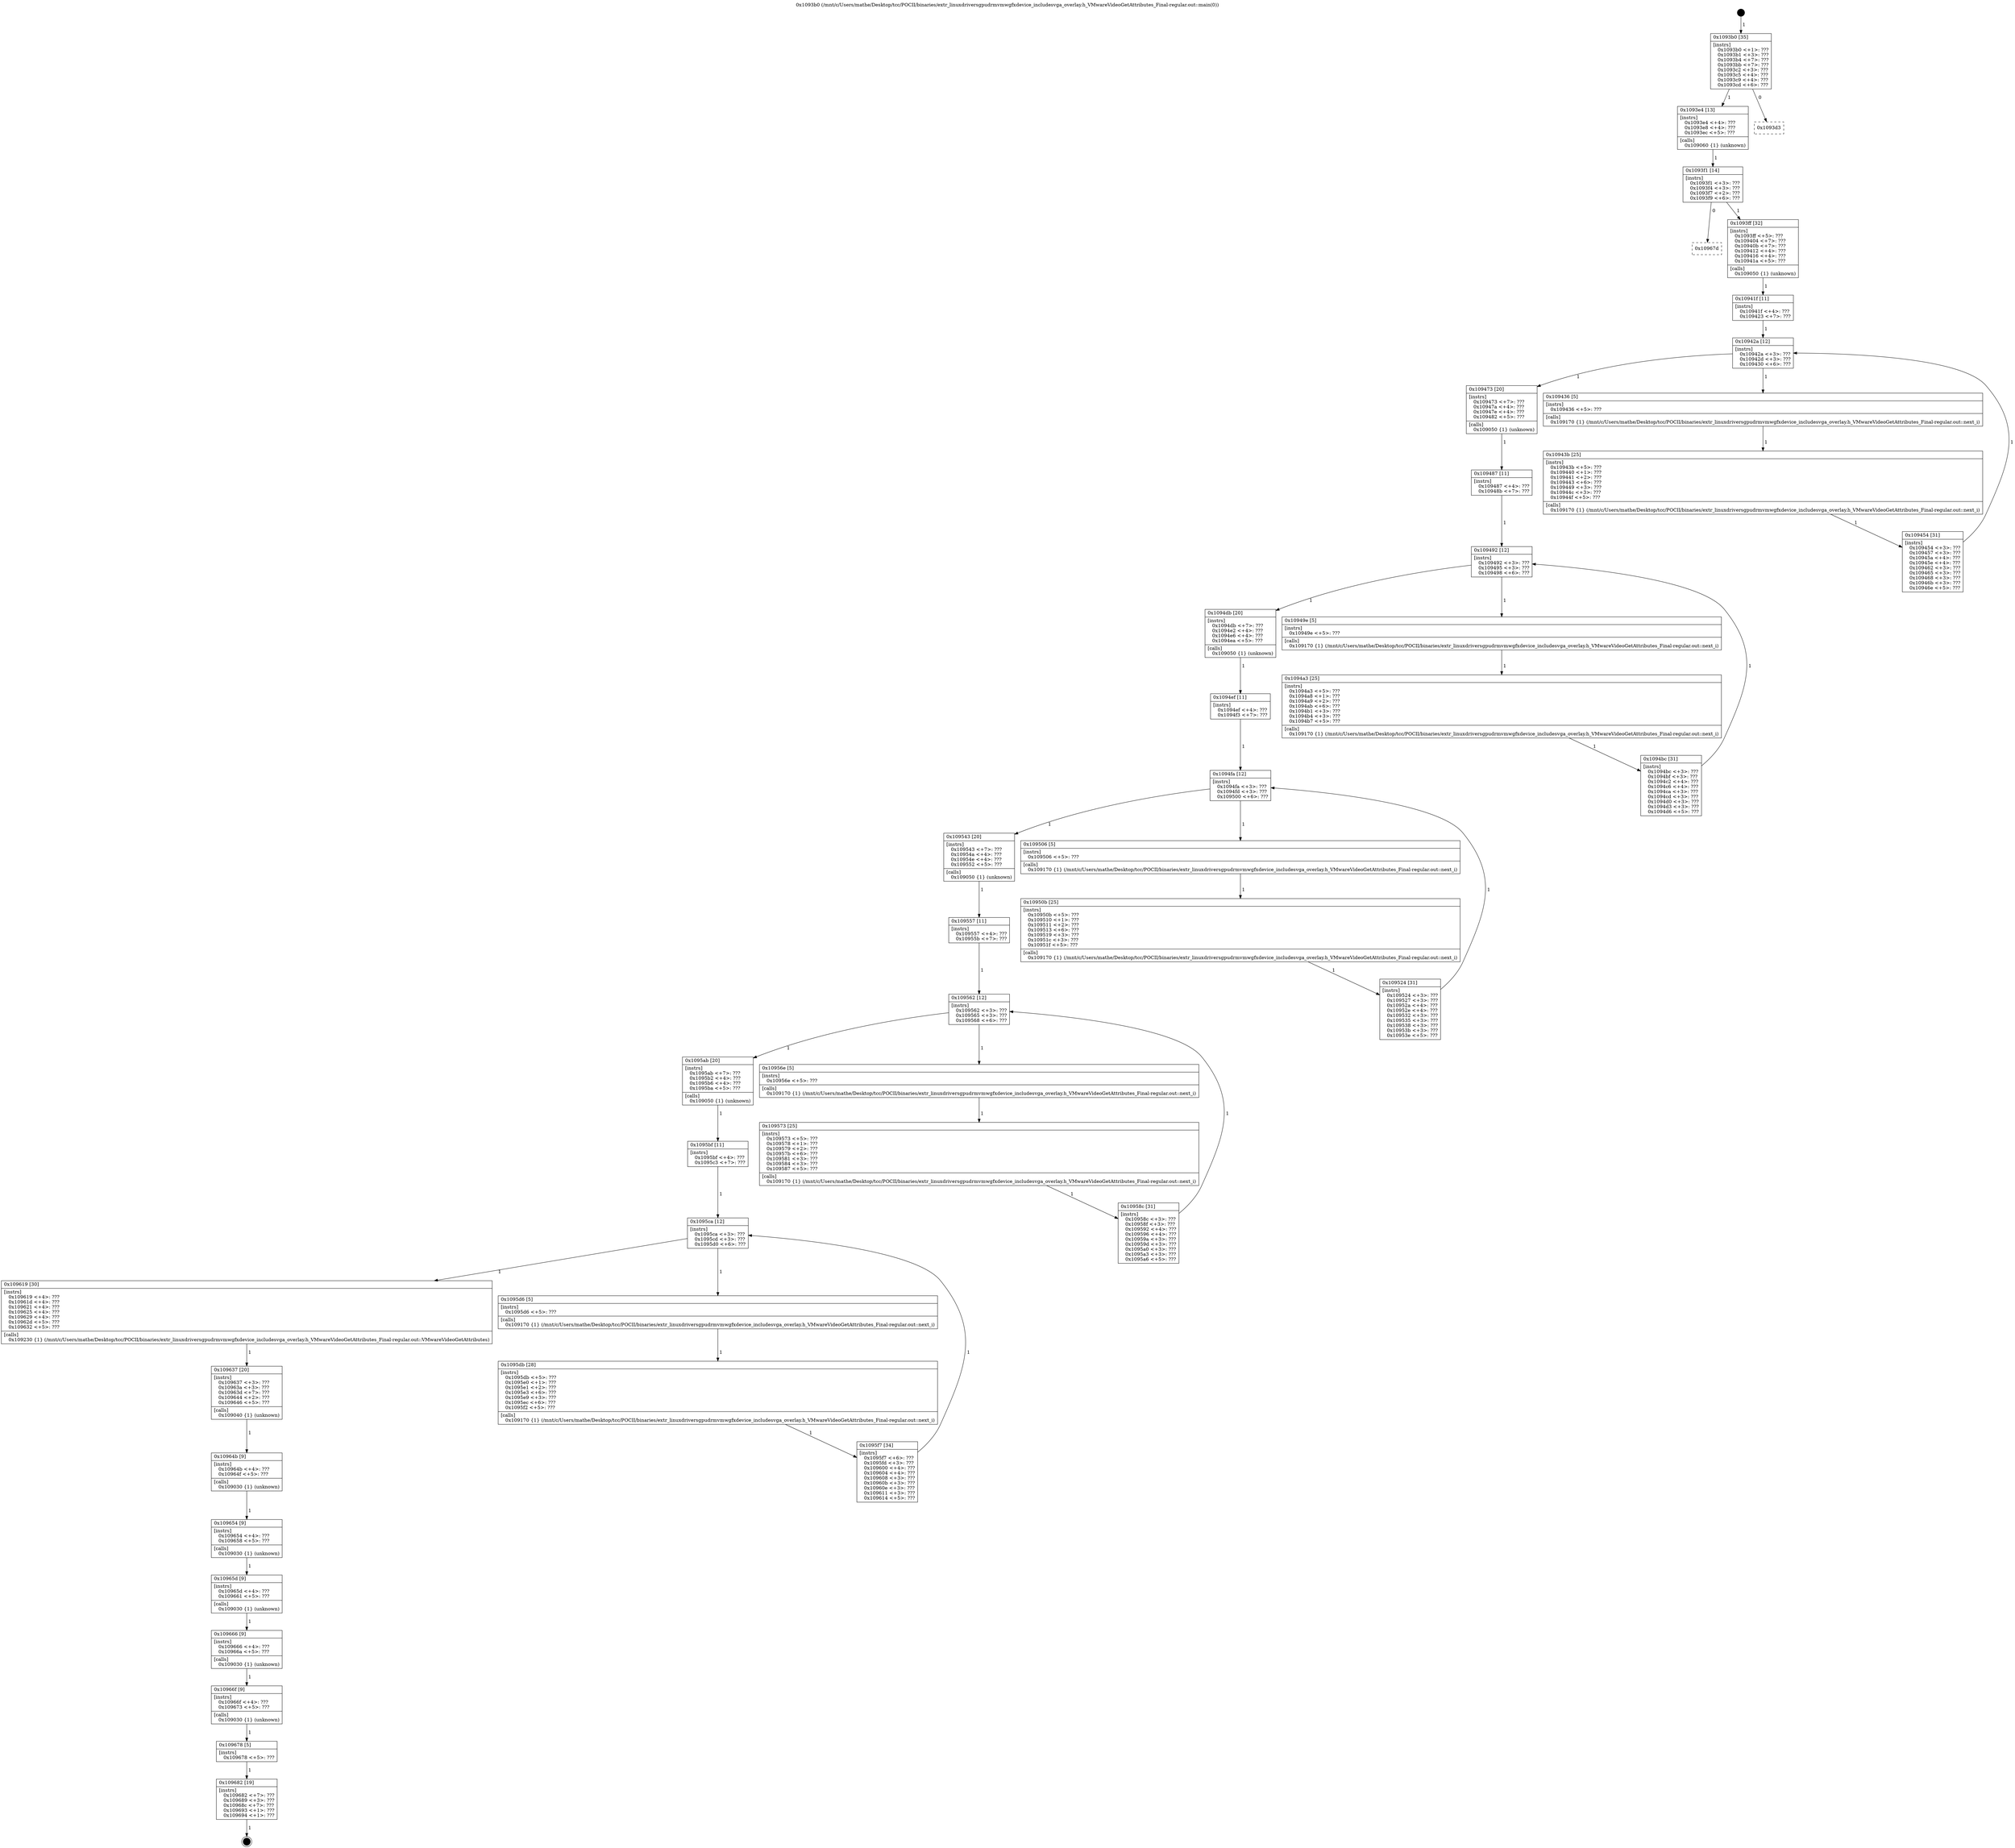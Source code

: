 digraph "0x1093b0" {
  label = "0x1093b0 (/mnt/c/Users/mathe/Desktop/tcc/POCII/binaries/extr_linuxdriversgpudrmvmwgfxdevice_includesvga_overlay.h_VMwareVideoGetAttributes_Final-regular.out::main(0))"
  labelloc = "t"
  node[shape=record]

  Entry [label="",width=0.3,height=0.3,shape=circle,fillcolor=black,style=filled]
  "0x1093b0" [label="{
     0x1093b0 [35]\l
     | [instrs]\l
     &nbsp;&nbsp;0x1093b0 \<+1\>: ???\l
     &nbsp;&nbsp;0x1093b1 \<+3\>: ???\l
     &nbsp;&nbsp;0x1093b4 \<+7\>: ???\l
     &nbsp;&nbsp;0x1093bb \<+7\>: ???\l
     &nbsp;&nbsp;0x1093c2 \<+3\>: ???\l
     &nbsp;&nbsp;0x1093c5 \<+4\>: ???\l
     &nbsp;&nbsp;0x1093c9 \<+4\>: ???\l
     &nbsp;&nbsp;0x1093cd \<+6\>: ???\l
  }"]
  "0x1093e4" [label="{
     0x1093e4 [13]\l
     | [instrs]\l
     &nbsp;&nbsp;0x1093e4 \<+4\>: ???\l
     &nbsp;&nbsp;0x1093e8 \<+4\>: ???\l
     &nbsp;&nbsp;0x1093ec \<+5\>: ???\l
     | [calls]\l
     &nbsp;&nbsp;0x109060 \{1\} (unknown)\l
  }"]
  "0x1093d3" [label="{
     0x1093d3\l
  }", style=dashed]
  "0x1093f1" [label="{
     0x1093f1 [14]\l
     | [instrs]\l
     &nbsp;&nbsp;0x1093f1 \<+3\>: ???\l
     &nbsp;&nbsp;0x1093f4 \<+3\>: ???\l
     &nbsp;&nbsp;0x1093f7 \<+2\>: ???\l
     &nbsp;&nbsp;0x1093f9 \<+6\>: ???\l
  }"]
  "0x10967d" [label="{
     0x10967d\l
  }", style=dashed]
  "0x1093ff" [label="{
     0x1093ff [32]\l
     | [instrs]\l
     &nbsp;&nbsp;0x1093ff \<+5\>: ???\l
     &nbsp;&nbsp;0x109404 \<+7\>: ???\l
     &nbsp;&nbsp;0x10940b \<+7\>: ???\l
     &nbsp;&nbsp;0x109412 \<+4\>: ???\l
     &nbsp;&nbsp;0x109416 \<+4\>: ???\l
     &nbsp;&nbsp;0x10941a \<+5\>: ???\l
     | [calls]\l
     &nbsp;&nbsp;0x109050 \{1\} (unknown)\l
  }"]
  Exit [label="",width=0.3,height=0.3,shape=circle,fillcolor=black,style=filled,peripheries=2]
  "0x10942a" [label="{
     0x10942a [12]\l
     | [instrs]\l
     &nbsp;&nbsp;0x10942a \<+3\>: ???\l
     &nbsp;&nbsp;0x10942d \<+3\>: ???\l
     &nbsp;&nbsp;0x109430 \<+6\>: ???\l
  }"]
  "0x109473" [label="{
     0x109473 [20]\l
     | [instrs]\l
     &nbsp;&nbsp;0x109473 \<+7\>: ???\l
     &nbsp;&nbsp;0x10947a \<+4\>: ???\l
     &nbsp;&nbsp;0x10947e \<+4\>: ???\l
     &nbsp;&nbsp;0x109482 \<+5\>: ???\l
     | [calls]\l
     &nbsp;&nbsp;0x109050 \{1\} (unknown)\l
  }"]
  "0x109436" [label="{
     0x109436 [5]\l
     | [instrs]\l
     &nbsp;&nbsp;0x109436 \<+5\>: ???\l
     | [calls]\l
     &nbsp;&nbsp;0x109170 \{1\} (/mnt/c/Users/mathe/Desktop/tcc/POCII/binaries/extr_linuxdriversgpudrmvmwgfxdevice_includesvga_overlay.h_VMwareVideoGetAttributes_Final-regular.out::next_i)\l
  }"]
  "0x10943b" [label="{
     0x10943b [25]\l
     | [instrs]\l
     &nbsp;&nbsp;0x10943b \<+5\>: ???\l
     &nbsp;&nbsp;0x109440 \<+1\>: ???\l
     &nbsp;&nbsp;0x109441 \<+2\>: ???\l
     &nbsp;&nbsp;0x109443 \<+6\>: ???\l
     &nbsp;&nbsp;0x109449 \<+3\>: ???\l
     &nbsp;&nbsp;0x10944c \<+3\>: ???\l
     &nbsp;&nbsp;0x10944f \<+5\>: ???\l
     | [calls]\l
     &nbsp;&nbsp;0x109170 \{1\} (/mnt/c/Users/mathe/Desktop/tcc/POCII/binaries/extr_linuxdriversgpudrmvmwgfxdevice_includesvga_overlay.h_VMwareVideoGetAttributes_Final-regular.out::next_i)\l
  }"]
  "0x109454" [label="{
     0x109454 [31]\l
     | [instrs]\l
     &nbsp;&nbsp;0x109454 \<+3\>: ???\l
     &nbsp;&nbsp;0x109457 \<+3\>: ???\l
     &nbsp;&nbsp;0x10945a \<+4\>: ???\l
     &nbsp;&nbsp;0x10945e \<+4\>: ???\l
     &nbsp;&nbsp;0x109462 \<+3\>: ???\l
     &nbsp;&nbsp;0x109465 \<+3\>: ???\l
     &nbsp;&nbsp;0x109468 \<+3\>: ???\l
     &nbsp;&nbsp;0x10946b \<+3\>: ???\l
     &nbsp;&nbsp;0x10946e \<+5\>: ???\l
  }"]
  "0x10941f" [label="{
     0x10941f [11]\l
     | [instrs]\l
     &nbsp;&nbsp;0x10941f \<+4\>: ???\l
     &nbsp;&nbsp;0x109423 \<+7\>: ???\l
  }"]
  "0x109492" [label="{
     0x109492 [12]\l
     | [instrs]\l
     &nbsp;&nbsp;0x109492 \<+3\>: ???\l
     &nbsp;&nbsp;0x109495 \<+3\>: ???\l
     &nbsp;&nbsp;0x109498 \<+6\>: ???\l
  }"]
  "0x1094db" [label="{
     0x1094db [20]\l
     | [instrs]\l
     &nbsp;&nbsp;0x1094db \<+7\>: ???\l
     &nbsp;&nbsp;0x1094e2 \<+4\>: ???\l
     &nbsp;&nbsp;0x1094e6 \<+4\>: ???\l
     &nbsp;&nbsp;0x1094ea \<+5\>: ???\l
     | [calls]\l
     &nbsp;&nbsp;0x109050 \{1\} (unknown)\l
  }"]
  "0x10949e" [label="{
     0x10949e [5]\l
     | [instrs]\l
     &nbsp;&nbsp;0x10949e \<+5\>: ???\l
     | [calls]\l
     &nbsp;&nbsp;0x109170 \{1\} (/mnt/c/Users/mathe/Desktop/tcc/POCII/binaries/extr_linuxdriversgpudrmvmwgfxdevice_includesvga_overlay.h_VMwareVideoGetAttributes_Final-regular.out::next_i)\l
  }"]
  "0x1094a3" [label="{
     0x1094a3 [25]\l
     | [instrs]\l
     &nbsp;&nbsp;0x1094a3 \<+5\>: ???\l
     &nbsp;&nbsp;0x1094a8 \<+1\>: ???\l
     &nbsp;&nbsp;0x1094a9 \<+2\>: ???\l
     &nbsp;&nbsp;0x1094ab \<+6\>: ???\l
     &nbsp;&nbsp;0x1094b1 \<+3\>: ???\l
     &nbsp;&nbsp;0x1094b4 \<+3\>: ???\l
     &nbsp;&nbsp;0x1094b7 \<+5\>: ???\l
     | [calls]\l
     &nbsp;&nbsp;0x109170 \{1\} (/mnt/c/Users/mathe/Desktop/tcc/POCII/binaries/extr_linuxdriversgpudrmvmwgfxdevice_includesvga_overlay.h_VMwareVideoGetAttributes_Final-regular.out::next_i)\l
  }"]
  "0x1094bc" [label="{
     0x1094bc [31]\l
     | [instrs]\l
     &nbsp;&nbsp;0x1094bc \<+3\>: ???\l
     &nbsp;&nbsp;0x1094bf \<+3\>: ???\l
     &nbsp;&nbsp;0x1094c2 \<+4\>: ???\l
     &nbsp;&nbsp;0x1094c6 \<+4\>: ???\l
     &nbsp;&nbsp;0x1094ca \<+3\>: ???\l
     &nbsp;&nbsp;0x1094cd \<+3\>: ???\l
     &nbsp;&nbsp;0x1094d0 \<+3\>: ???\l
     &nbsp;&nbsp;0x1094d3 \<+3\>: ???\l
     &nbsp;&nbsp;0x1094d6 \<+5\>: ???\l
  }"]
  "0x109487" [label="{
     0x109487 [11]\l
     | [instrs]\l
     &nbsp;&nbsp;0x109487 \<+4\>: ???\l
     &nbsp;&nbsp;0x10948b \<+7\>: ???\l
  }"]
  "0x1094fa" [label="{
     0x1094fa [12]\l
     | [instrs]\l
     &nbsp;&nbsp;0x1094fa \<+3\>: ???\l
     &nbsp;&nbsp;0x1094fd \<+3\>: ???\l
     &nbsp;&nbsp;0x109500 \<+6\>: ???\l
  }"]
  "0x109543" [label="{
     0x109543 [20]\l
     | [instrs]\l
     &nbsp;&nbsp;0x109543 \<+7\>: ???\l
     &nbsp;&nbsp;0x10954a \<+4\>: ???\l
     &nbsp;&nbsp;0x10954e \<+4\>: ???\l
     &nbsp;&nbsp;0x109552 \<+5\>: ???\l
     | [calls]\l
     &nbsp;&nbsp;0x109050 \{1\} (unknown)\l
  }"]
  "0x109506" [label="{
     0x109506 [5]\l
     | [instrs]\l
     &nbsp;&nbsp;0x109506 \<+5\>: ???\l
     | [calls]\l
     &nbsp;&nbsp;0x109170 \{1\} (/mnt/c/Users/mathe/Desktop/tcc/POCII/binaries/extr_linuxdriversgpudrmvmwgfxdevice_includesvga_overlay.h_VMwareVideoGetAttributes_Final-regular.out::next_i)\l
  }"]
  "0x10950b" [label="{
     0x10950b [25]\l
     | [instrs]\l
     &nbsp;&nbsp;0x10950b \<+5\>: ???\l
     &nbsp;&nbsp;0x109510 \<+1\>: ???\l
     &nbsp;&nbsp;0x109511 \<+2\>: ???\l
     &nbsp;&nbsp;0x109513 \<+6\>: ???\l
     &nbsp;&nbsp;0x109519 \<+3\>: ???\l
     &nbsp;&nbsp;0x10951c \<+3\>: ???\l
     &nbsp;&nbsp;0x10951f \<+5\>: ???\l
     | [calls]\l
     &nbsp;&nbsp;0x109170 \{1\} (/mnt/c/Users/mathe/Desktop/tcc/POCII/binaries/extr_linuxdriversgpudrmvmwgfxdevice_includesvga_overlay.h_VMwareVideoGetAttributes_Final-regular.out::next_i)\l
  }"]
  "0x109524" [label="{
     0x109524 [31]\l
     | [instrs]\l
     &nbsp;&nbsp;0x109524 \<+3\>: ???\l
     &nbsp;&nbsp;0x109527 \<+3\>: ???\l
     &nbsp;&nbsp;0x10952a \<+4\>: ???\l
     &nbsp;&nbsp;0x10952e \<+4\>: ???\l
     &nbsp;&nbsp;0x109532 \<+3\>: ???\l
     &nbsp;&nbsp;0x109535 \<+3\>: ???\l
     &nbsp;&nbsp;0x109538 \<+3\>: ???\l
     &nbsp;&nbsp;0x10953b \<+3\>: ???\l
     &nbsp;&nbsp;0x10953e \<+5\>: ???\l
  }"]
  "0x1094ef" [label="{
     0x1094ef [11]\l
     | [instrs]\l
     &nbsp;&nbsp;0x1094ef \<+4\>: ???\l
     &nbsp;&nbsp;0x1094f3 \<+7\>: ???\l
  }"]
  "0x109562" [label="{
     0x109562 [12]\l
     | [instrs]\l
     &nbsp;&nbsp;0x109562 \<+3\>: ???\l
     &nbsp;&nbsp;0x109565 \<+3\>: ???\l
     &nbsp;&nbsp;0x109568 \<+6\>: ???\l
  }"]
  "0x1095ab" [label="{
     0x1095ab [20]\l
     | [instrs]\l
     &nbsp;&nbsp;0x1095ab \<+7\>: ???\l
     &nbsp;&nbsp;0x1095b2 \<+4\>: ???\l
     &nbsp;&nbsp;0x1095b6 \<+4\>: ???\l
     &nbsp;&nbsp;0x1095ba \<+5\>: ???\l
     | [calls]\l
     &nbsp;&nbsp;0x109050 \{1\} (unknown)\l
  }"]
  "0x10956e" [label="{
     0x10956e [5]\l
     | [instrs]\l
     &nbsp;&nbsp;0x10956e \<+5\>: ???\l
     | [calls]\l
     &nbsp;&nbsp;0x109170 \{1\} (/mnt/c/Users/mathe/Desktop/tcc/POCII/binaries/extr_linuxdriversgpudrmvmwgfxdevice_includesvga_overlay.h_VMwareVideoGetAttributes_Final-regular.out::next_i)\l
  }"]
  "0x109573" [label="{
     0x109573 [25]\l
     | [instrs]\l
     &nbsp;&nbsp;0x109573 \<+5\>: ???\l
     &nbsp;&nbsp;0x109578 \<+1\>: ???\l
     &nbsp;&nbsp;0x109579 \<+2\>: ???\l
     &nbsp;&nbsp;0x10957b \<+6\>: ???\l
     &nbsp;&nbsp;0x109581 \<+3\>: ???\l
     &nbsp;&nbsp;0x109584 \<+3\>: ???\l
     &nbsp;&nbsp;0x109587 \<+5\>: ???\l
     | [calls]\l
     &nbsp;&nbsp;0x109170 \{1\} (/mnt/c/Users/mathe/Desktop/tcc/POCII/binaries/extr_linuxdriversgpudrmvmwgfxdevice_includesvga_overlay.h_VMwareVideoGetAttributes_Final-regular.out::next_i)\l
  }"]
  "0x10958c" [label="{
     0x10958c [31]\l
     | [instrs]\l
     &nbsp;&nbsp;0x10958c \<+3\>: ???\l
     &nbsp;&nbsp;0x10958f \<+3\>: ???\l
     &nbsp;&nbsp;0x109592 \<+4\>: ???\l
     &nbsp;&nbsp;0x109596 \<+4\>: ???\l
     &nbsp;&nbsp;0x10959a \<+3\>: ???\l
     &nbsp;&nbsp;0x10959d \<+3\>: ???\l
     &nbsp;&nbsp;0x1095a0 \<+3\>: ???\l
     &nbsp;&nbsp;0x1095a3 \<+3\>: ???\l
     &nbsp;&nbsp;0x1095a6 \<+5\>: ???\l
  }"]
  "0x109557" [label="{
     0x109557 [11]\l
     | [instrs]\l
     &nbsp;&nbsp;0x109557 \<+4\>: ???\l
     &nbsp;&nbsp;0x10955b \<+7\>: ???\l
  }"]
  "0x1095ca" [label="{
     0x1095ca [12]\l
     | [instrs]\l
     &nbsp;&nbsp;0x1095ca \<+3\>: ???\l
     &nbsp;&nbsp;0x1095cd \<+3\>: ???\l
     &nbsp;&nbsp;0x1095d0 \<+6\>: ???\l
  }"]
  "0x109619" [label="{
     0x109619 [30]\l
     | [instrs]\l
     &nbsp;&nbsp;0x109619 \<+4\>: ???\l
     &nbsp;&nbsp;0x10961d \<+4\>: ???\l
     &nbsp;&nbsp;0x109621 \<+4\>: ???\l
     &nbsp;&nbsp;0x109625 \<+4\>: ???\l
     &nbsp;&nbsp;0x109629 \<+4\>: ???\l
     &nbsp;&nbsp;0x10962d \<+5\>: ???\l
     &nbsp;&nbsp;0x109632 \<+5\>: ???\l
     | [calls]\l
     &nbsp;&nbsp;0x109230 \{1\} (/mnt/c/Users/mathe/Desktop/tcc/POCII/binaries/extr_linuxdriversgpudrmvmwgfxdevice_includesvga_overlay.h_VMwareVideoGetAttributes_Final-regular.out::VMwareVideoGetAttributes)\l
  }"]
  "0x1095d6" [label="{
     0x1095d6 [5]\l
     | [instrs]\l
     &nbsp;&nbsp;0x1095d6 \<+5\>: ???\l
     | [calls]\l
     &nbsp;&nbsp;0x109170 \{1\} (/mnt/c/Users/mathe/Desktop/tcc/POCII/binaries/extr_linuxdriversgpudrmvmwgfxdevice_includesvga_overlay.h_VMwareVideoGetAttributes_Final-regular.out::next_i)\l
  }"]
  "0x1095db" [label="{
     0x1095db [28]\l
     | [instrs]\l
     &nbsp;&nbsp;0x1095db \<+5\>: ???\l
     &nbsp;&nbsp;0x1095e0 \<+1\>: ???\l
     &nbsp;&nbsp;0x1095e1 \<+2\>: ???\l
     &nbsp;&nbsp;0x1095e3 \<+6\>: ???\l
     &nbsp;&nbsp;0x1095e9 \<+3\>: ???\l
     &nbsp;&nbsp;0x1095ec \<+6\>: ???\l
     &nbsp;&nbsp;0x1095f2 \<+5\>: ???\l
     | [calls]\l
     &nbsp;&nbsp;0x109170 \{1\} (/mnt/c/Users/mathe/Desktop/tcc/POCII/binaries/extr_linuxdriversgpudrmvmwgfxdevice_includesvga_overlay.h_VMwareVideoGetAttributes_Final-regular.out::next_i)\l
  }"]
  "0x1095f7" [label="{
     0x1095f7 [34]\l
     | [instrs]\l
     &nbsp;&nbsp;0x1095f7 \<+6\>: ???\l
     &nbsp;&nbsp;0x1095fd \<+3\>: ???\l
     &nbsp;&nbsp;0x109600 \<+4\>: ???\l
     &nbsp;&nbsp;0x109604 \<+4\>: ???\l
     &nbsp;&nbsp;0x109608 \<+3\>: ???\l
     &nbsp;&nbsp;0x10960b \<+3\>: ???\l
     &nbsp;&nbsp;0x10960e \<+3\>: ???\l
     &nbsp;&nbsp;0x109611 \<+3\>: ???\l
     &nbsp;&nbsp;0x109614 \<+5\>: ???\l
  }"]
  "0x1095bf" [label="{
     0x1095bf [11]\l
     | [instrs]\l
     &nbsp;&nbsp;0x1095bf \<+4\>: ???\l
     &nbsp;&nbsp;0x1095c3 \<+7\>: ???\l
  }"]
  "0x109637" [label="{
     0x109637 [20]\l
     | [instrs]\l
     &nbsp;&nbsp;0x109637 \<+3\>: ???\l
     &nbsp;&nbsp;0x10963a \<+3\>: ???\l
     &nbsp;&nbsp;0x10963d \<+7\>: ???\l
     &nbsp;&nbsp;0x109644 \<+2\>: ???\l
     &nbsp;&nbsp;0x109646 \<+5\>: ???\l
     | [calls]\l
     &nbsp;&nbsp;0x109040 \{1\} (unknown)\l
  }"]
  "0x10964b" [label="{
     0x10964b [9]\l
     | [instrs]\l
     &nbsp;&nbsp;0x10964b \<+4\>: ???\l
     &nbsp;&nbsp;0x10964f \<+5\>: ???\l
     | [calls]\l
     &nbsp;&nbsp;0x109030 \{1\} (unknown)\l
  }"]
  "0x109654" [label="{
     0x109654 [9]\l
     | [instrs]\l
     &nbsp;&nbsp;0x109654 \<+4\>: ???\l
     &nbsp;&nbsp;0x109658 \<+5\>: ???\l
     | [calls]\l
     &nbsp;&nbsp;0x109030 \{1\} (unknown)\l
  }"]
  "0x10965d" [label="{
     0x10965d [9]\l
     | [instrs]\l
     &nbsp;&nbsp;0x10965d \<+4\>: ???\l
     &nbsp;&nbsp;0x109661 \<+5\>: ???\l
     | [calls]\l
     &nbsp;&nbsp;0x109030 \{1\} (unknown)\l
  }"]
  "0x109666" [label="{
     0x109666 [9]\l
     | [instrs]\l
     &nbsp;&nbsp;0x109666 \<+4\>: ???\l
     &nbsp;&nbsp;0x10966a \<+5\>: ???\l
     | [calls]\l
     &nbsp;&nbsp;0x109030 \{1\} (unknown)\l
  }"]
  "0x10966f" [label="{
     0x10966f [9]\l
     | [instrs]\l
     &nbsp;&nbsp;0x10966f \<+4\>: ???\l
     &nbsp;&nbsp;0x109673 \<+5\>: ???\l
     | [calls]\l
     &nbsp;&nbsp;0x109030 \{1\} (unknown)\l
  }"]
  "0x109678" [label="{
     0x109678 [5]\l
     | [instrs]\l
     &nbsp;&nbsp;0x109678 \<+5\>: ???\l
  }"]
  "0x109682" [label="{
     0x109682 [19]\l
     | [instrs]\l
     &nbsp;&nbsp;0x109682 \<+7\>: ???\l
     &nbsp;&nbsp;0x109689 \<+3\>: ???\l
     &nbsp;&nbsp;0x10968c \<+7\>: ???\l
     &nbsp;&nbsp;0x109693 \<+1\>: ???\l
     &nbsp;&nbsp;0x109694 \<+1\>: ???\l
  }"]
  Entry -> "0x1093b0" [label=" 1"]
  "0x1093b0" -> "0x1093e4" [label=" 1"]
  "0x1093b0" -> "0x1093d3" [label=" 0"]
  "0x1093e4" -> "0x1093f1" [label=" 1"]
  "0x1093f1" -> "0x10967d" [label=" 0"]
  "0x1093f1" -> "0x1093ff" [label=" 1"]
  "0x109682" -> Exit [label=" 1"]
  "0x1093ff" -> "0x10941f" [label=" 1"]
  "0x10942a" -> "0x109473" [label=" 1"]
  "0x10942a" -> "0x109436" [label=" 1"]
  "0x109436" -> "0x10943b" [label=" 1"]
  "0x10943b" -> "0x109454" [label=" 1"]
  "0x10941f" -> "0x10942a" [label=" 1"]
  "0x109454" -> "0x10942a" [label=" 1"]
  "0x109473" -> "0x109487" [label=" 1"]
  "0x109492" -> "0x1094db" [label=" 1"]
  "0x109492" -> "0x10949e" [label=" 1"]
  "0x10949e" -> "0x1094a3" [label=" 1"]
  "0x1094a3" -> "0x1094bc" [label=" 1"]
  "0x109487" -> "0x109492" [label=" 1"]
  "0x1094bc" -> "0x109492" [label=" 1"]
  "0x1094db" -> "0x1094ef" [label=" 1"]
  "0x1094fa" -> "0x109543" [label=" 1"]
  "0x1094fa" -> "0x109506" [label=" 1"]
  "0x109506" -> "0x10950b" [label=" 1"]
  "0x10950b" -> "0x109524" [label=" 1"]
  "0x1094ef" -> "0x1094fa" [label=" 1"]
  "0x109524" -> "0x1094fa" [label=" 1"]
  "0x109543" -> "0x109557" [label=" 1"]
  "0x109562" -> "0x1095ab" [label=" 1"]
  "0x109562" -> "0x10956e" [label=" 1"]
  "0x10956e" -> "0x109573" [label=" 1"]
  "0x109573" -> "0x10958c" [label=" 1"]
  "0x109557" -> "0x109562" [label=" 1"]
  "0x10958c" -> "0x109562" [label=" 1"]
  "0x1095ab" -> "0x1095bf" [label=" 1"]
  "0x1095ca" -> "0x109619" [label=" 1"]
  "0x1095ca" -> "0x1095d6" [label=" 1"]
  "0x1095d6" -> "0x1095db" [label=" 1"]
  "0x1095db" -> "0x1095f7" [label=" 1"]
  "0x1095bf" -> "0x1095ca" [label=" 1"]
  "0x1095f7" -> "0x1095ca" [label=" 1"]
  "0x109619" -> "0x109637" [label=" 1"]
  "0x109637" -> "0x10964b" [label=" 1"]
  "0x10964b" -> "0x109654" [label=" 1"]
  "0x109654" -> "0x10965d" [label=" 1"]
  "0x10965d" -> "0x109666" [label=" 1"]
  "0x109666" -> "0x10966f" [label=" 1"]
  "0x10966f" -> "0x109678" [label=" 1"]
  "0x109678" -> "0x109682" [label=" 1"]
}
